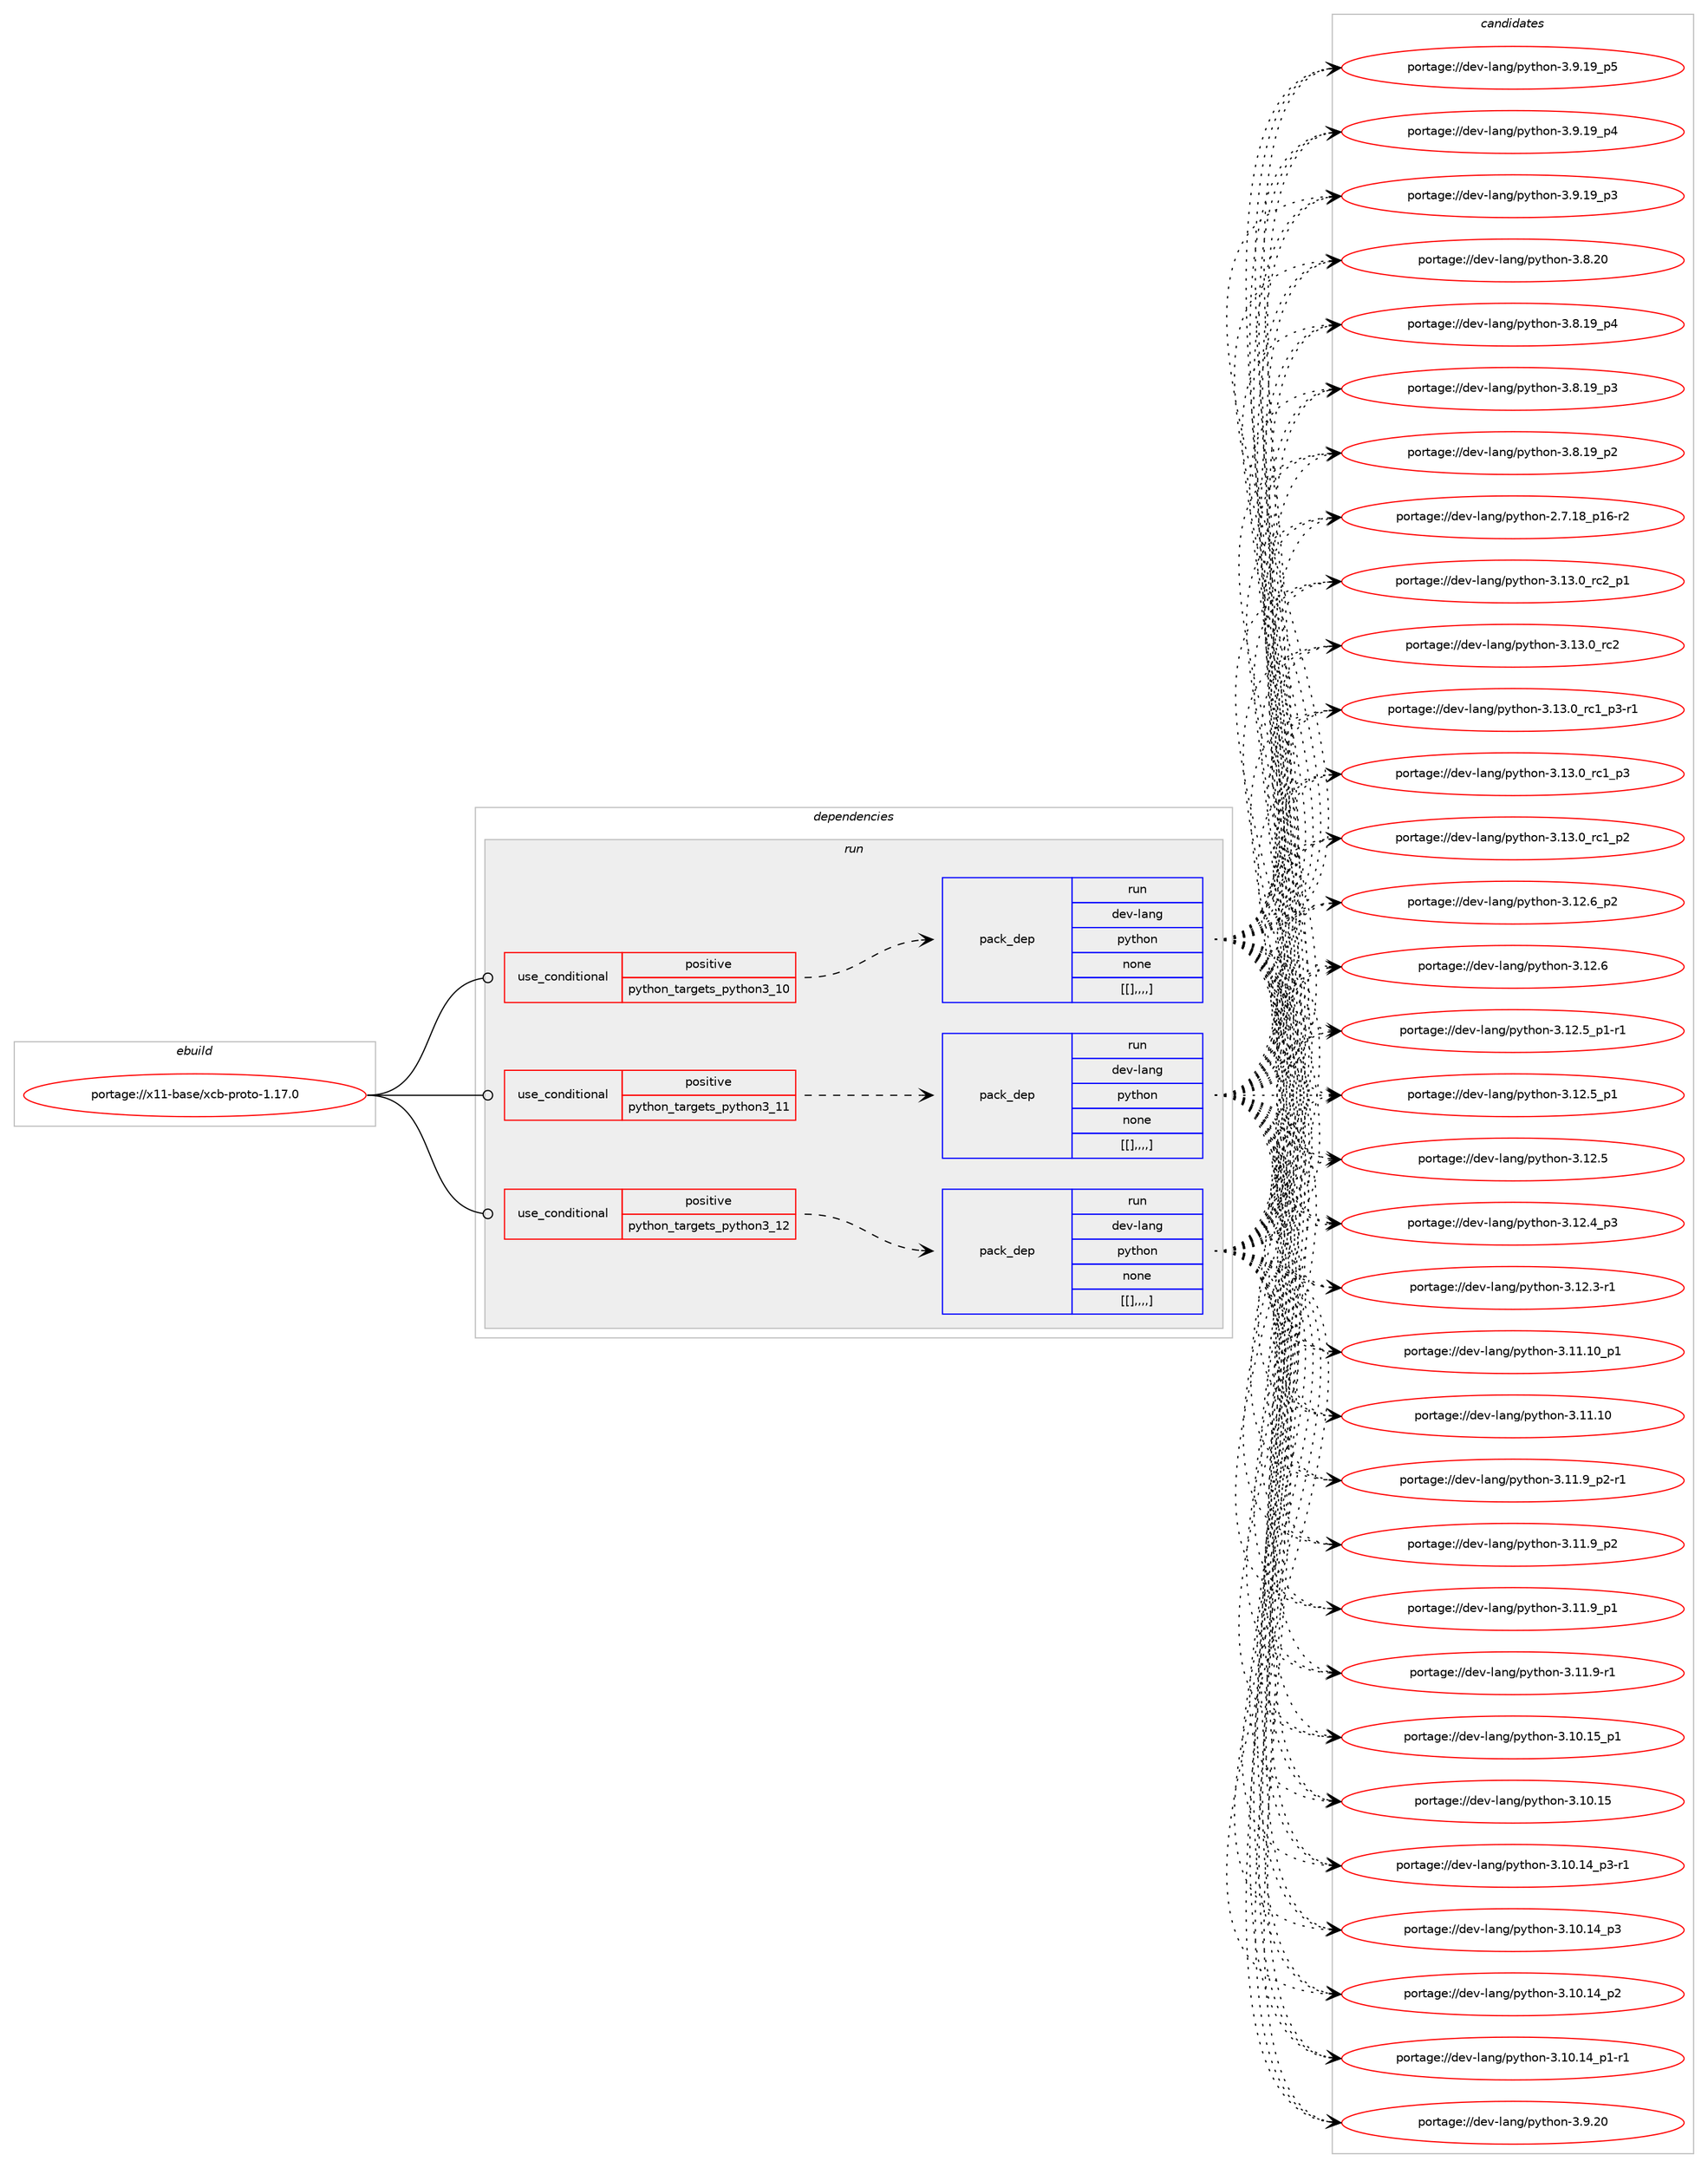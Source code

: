digraph prolog {

# *************
# Graph options
# *************

newrank=true;
concentrate=true;
compound=true;
graph [rankdir=LR,fontname=Helvetica,fontsize=10,ranksep=1.5];#, ranksep=2.5, nodesep=0.2];
edge  [arrowhead=vee];
node  [fontname=Helvetica,fontsize=10];

# **********
# The ebuild
# **********

subgraph cluster_leftcol {
color=gray;
label=<<i>ebuild</i>>;
id [label="portage://x11-base/xcb-proto-1.17.0", color=red, width=4, href="../x11-base/xcb-proto-1.17.0.svg"];
}

# ****************
# The dependencies
# ****************

subgraph cluster_midcol {
color=gray;
label=<<i>dependencies</i>>;
subgraph cluster_compile {
fillcolor="#eeeeee";
style=filled;
label=<<i>compile</i>>;
}
subgraph cluster_compileandrun {
fillcolor="#eeeeee";
style=filled;
label=<<i>compile and run</i>>;
}
subgraph cluster_run {
fillcolor="#eeeeee";
style=filled;
label=<<i>run</i>>;
subgraph cond11588 {
dependency32050 [label=<<TABLE BORDER="0" CELLBORDER="1" CELLSPACING="0" CELLPADDING="4"><TR><TD ROWSPAN="3" CELLPADDING="10">use_conditional</TD></TR><TR><TD>positive</TD></TR><TR><TD>python_targets_python3_10</TD></TR></TABLE>>, shape=none, color=red];
subgraph pack20240 {
dependency32051 [label=<<TABLE BORDER="0" CELLBORDER="1" CELLSPACING="0" CELLPADDING="4" WIDTH="220"><TR><TD ROWSPAN="6" CELLPADDING="30">pack_dep</TD></TR><TR><TD WIDTH="110">run</TD></TR><TR><TD>dev-lang</TD></TR><TR><TD>python</TD></TR><TR><TD>none</TD></TR><TR><TD>[[],,,,]</TD></TR></TABLE>>, shape=none, color=blue];
}
dependency32050:e -> dependency32051:w [weight=20,style="dashed",arrowhead="vee"];
}
id:e -> dependency32050:w [weight=20,style="solid",arrowhead="odot"];
subgraph cond11589 {
dependency32052 [label=<<TABLE BORDER="0" CELLBORDER="1" CELLSPACING="0" CELLPADDING="4"><TR><TD ROWSPAN="3" CELLPADDING="10">use_conditional</TD></TR><TR><TD>positive</TD></TR><TR><TD>python_targets_python3_11</TD></TR></TABLE>>, shape=none, color=red];
subgraph pack20241 {
dependency32053 [label=<<TABLE BORDER="0" CELLBORDER="1" CELLSPACING="0" CELLPADDING="4" WIDTH="220"><TR><TD ROWSPAN="6" CELLPADDING="30">pack_dep</TD></TR><TR><TD WIDTH="110">run</TD></TR><TR><TD>dev-lang</TD></TR><TR><TD>python</TD></TR><TR><TD>none</TD></TR><TR><TD>[[],,,,]</TD></TR></TABLE>>, shape=none, color=blue];
}
dependency32052:e -> dependency32053:w [weight=20,style="dashed",arrowhead="vee"];
}
id:e -> dependency32052:w [weight=20,style="solid",arrowhead="odot"];
subgraph cond11590 {
dependency32054 [label=<<TABLE BORDER="0" CELLBORDER="1" CELLSPACING="0" CELLPADDING="4"><TR><TD ROWSPAN="3" CELLPADDING="10">use_conditional</TD></TR><TR><TD>positive</TD></TR><TR><TD>python_targets_python3_12</TD></TR></TABLE>>, shape=none, color=red];
subgraph pack20242 {
dependency32055 [label=<<TABLE BORDER="0" CELLBORDER="1" CELLSPACING="0" CELLPADDING="4" WIDTH="220"><TR><TD ROWSPAN="6" CELLPADDING="30">pack_dep</TD></TR><TR><TD WIDTH="110">run</TD></TR><TR><TD>dev-lang</TD></TR><TR><TD>python</TD></TR><TR><TD>none</TD></TR><TR><TD>[[],,,,]</TD></TR></TABLE>>, shape=none, color=blue];
}
dependency32054:e -> dependency32055:w [weight=20,style="dashed",arrowhead="vee"];
}
id:e -> dependency32054:w [weight=20,style="solid",arrowhead="odot"];
}
}

# **************
# The candidates
# **************

subgraph cluster_choices {
rank=same;
color=gray;
label=<<i>candidates</i>>;

subgraph choice20240 {
color=black;
nodesep=1;
choice100101118451089711010347112121116104111110455146495146489511499509511249 [label="portage://dev-lang/python-3.13.0_rc2_p1", color=red, width=4,href="../dev-lang/python-3.13.0_rc2_p1.svg"];
choice10010111845108971101034711212111610411111045514649514648951149950 [label="portage://dev-lang/python-3.13.0_rc2", color=red, width=4,href="../dev-lang/python-3.13.0_rc2.svg"];
choice1001011184510897110103471121211161041111104551464951464895114994995112514511449 [label="portage://dev-lang/python-3.13.0_rc1_p3-r1", color=red, width=4,href="../dev-lang/python-3.13.0_rc1_p3-r1.svg"];
choice100101118451089711010347112121116104111110455146495146489511499499511251 [label="portage://dev-lang/python-3.13.0_rc1_p3", color=red, width=4,href="../dev-lang/python-3.13.0_rc1_p3.svg"];
choice100101118451089711010347112121116104111110455146495146489511499499511250 [label="portage://dev-lang/python-3.13.0_rc1_p2", color=red, width=4,href="../dev-lang/python-3.13.0_rc1_p2.svg"];
choice100101118451089711010347112121116104111110455146495046549511250 [label="portage://dev-lang/python-3.12.6_p2", color=red, width=4,href="../dev-lang/python-3.12.6_p2.svg"];
choice10010111845108971101034711212111610411111045514649504654 [label="portage://dev-lang/python-3.12.6", color=red, width=4,href="../dev-lang/python-3.12.6.svg"];
choice1001011184510897110103471121211161041111104551464950465395112494511449 [label="portage://dev-lang/python-3.12.5_p1-r1", color=red, width=4,href="../dev-lang/python-3.12.5_p1-r1.svg"];
choice100101118451089711010347112121116104111110455146495046539511249 [label="portage://dev-lang/python-3.12.5_p1", color=red, width=4,href="../dev-lang/python-3.12.5_p1.svg"];
choice10010111845108971101034711212111610411111045514649504653 [label="portage://dev-lang/python-3.12.5", color=red, width=4,href="../dev-lang/python-3.12.5.svg"];
choice100101118451089711010347112121116104111110455146495046529511251 [label="portage://dev-lang/python-3.12.4_p3", color=red, width=4,href="../dev-lang/python-3.12.4_p3.svg"];
choice100101118451089711010347112121116104111110455146495046514511449 [label="portage://dev-lang/python-3.12.3-r1", color=red, width=4,href="../dev-lang/python-3.12.3-r1.svg"];
choice10010111845108971101034711212111610411111045514649494649489511249 [label="portage://dev-lang/python-3.11.10_p1", color=red, width=4,href="../dev-lang/python-3.11.10_p1.svg"];
choice1001011184510897110103471121211161041111104551464949464948 [label="portage://dev-lang/python-3.11.10", color=red, width=4,href="../dev-lang/python-3.11.10.svg"];
choice1001011184510897110103471121211161041111104551464949465795112504511449 [label="portage://dev-lang/python-3.11.9_p2-r1", color=red, width=4,href="../dev-lang/python-3.11.9_p2-r1.svg"];
choice100101118451089711010347112121116104111110455146494946579511250 [label="portage://dev-lang/python-3.11.9_p2", color=red, width=4,href="../dev-lang/python-3.11.9_p2.svg"];
choice100101118451089711010347112121116104111110455146494946579511249 [label="portage://dev-lang/python-3.11.9_p1", color=red, width=4,href="../dev-lang/python-3.11.9_p1.svg"];
choice100101118451089711010347112121116104111110455146494946574511449 [label="portage://dev-lang/python-3.11.9-r1", color=red, width=4,href="../dev-lang/python-3.11.9-r1.svg"];
choice10010111845108971101034711212111610411111045514649484649539511249 [label="portage://dev-lang/python-3.10.15_p1", color=red, width=4,href="../dev-lang/python-3.10.15_p1.svg"];
choice1001011184510897110103471121211161041111104551464948464953 [label="portage://dev-lang/python-3.10.15", color=red, width=4,href="../dev-lang/python-3.10.15.svg"];
choice100101118451089711010347112121116104111110455146494846495295112514511449 [label="portage://dev-lang/python-3.10.14_p3-r1", color=red, width=4,href="../dev-lang/python-3.10.14_p3-r1.svg"];
choice10010111845108971101034711212111610411111045514649484649529511251 [label="portage://dev-lang/python-3.10.14_p3", color=red, width=4,href="../dev-lang/python-3.10.14_p3.svg"];
choice10010111845108971101034711212111610411111045514649484649529511250 [label="portage://dev-lang/python-3.10.14_p2", color=red, width=4,href="../dev-lang/python-3.10.14_p2.svg"];
choice100101118451089711010347112121116104111110455146494846495295112494511449 [label="portage://dev-lang/python-3.10.14_p1-r1", color=red, width=4,href="../dev-lang/python-3.10.14_p1-r1.svg"];
choice10010111845108971101034711212111610411111045514657465048 [label="portage://dev-lang/python-3.9.20", color=red, width=4,href="../dev-lang/python-3.9.20.svg"];
choice100101118451089711010347112121116104111110455146574649579511253 [label="portage://dev-lang/python-3.9.19_p5", color=red, width=4,href="../dev-lang/python-3.9.19_p5.svg"];
choice100101118451089711010347112121116104111110455146574649579511252 [label="portage://dev-lang/python-3.9.19_p4", color=red, width=4,href="../dev-lang/python-3.9.19_p4.svg"];
choice100101118451089711010347112121116104111110455146574649579511251 [label="portage://dev-lang/python-3.9.19_p3", color=red, width=4,href="../dev-lang/python-3.9.19_p3.svg"];
choice10010111845108971101034711212111610411111045514656465048 [label="portage://dev-lang/python-3.8.20", color=red, width=4,href="../dev-lang/python-3.8.20.svg"];
choice100101118451089711010347112121116104111110455146564649579511252 [label="portage://dev-lang/python-3.8.19_p4", color=red, width=4,href="../dev-lang/python-3.8.19_p4.svg"];
choice100101118451089711010347112121116104111110455146564649579511251 [label="portage://dev-lang/python-3.8.19_p3", color=red, width=4,href="../dev-lang/python-3.8.19_p3.svg"];
choice100101118451089711010347112121116104111110455146564649579511250 [label="portage://dev-lang/python-3.8.19_p2", color=red, width=4,href="../dev-lang/python-3.8.19_p2.svg"];
choice100101118451089711010347112121116104111110455046554649569511249544511450 [label="portage://dev-lang/python-2.7.18_p16-r2", color=red, width=4,href="../dev-lang/python-2.7.18_p16-r2.svg"];
dependency32051:e -> choice100101118451089711010347112121116104111110455146495146489511499509511249:w [style=dotted,weight="100"];
dependency32051:e -> choice10010111845108971101034711212111610411111045514649514648951149950:w [style=dotted,weight="100"];
dependency32051:e -> choice1001011184510897110103471121211161041111104551464951464895114994995112514511449:w [style=dotted,weight="100"];
dependency32051:e -> choice100101118451089711010347112121116104111110455146495146489511499499511251:w [style=dotted,weight="100"];
dependency32051:e -> choice100101118451089711010347112121116104111110455146495146489511499499511250:w [style=dotted,weight="100"];
dependency32051:e -> choice100101118451089711010347112121116104111110455146495046549511250:w [style=dotted,weight="100"];
dependency32051:e -> choice10010111845108971101034711212111610411111045514649504654:w [style=dotted,weight="100"];
dependency32051:e -> choice1001011184510897110103471121211161041111104551464950465395112494511449:w [style=dotted,weight="100"];
dependency32051:e -> choice100101118451089711010347112121116104111110455146495046539511249:w [style=dotted,weight="100"];
dependency32051:e -> choice10010111845108971101034711212111610411111045514649504653:w [style=dotted,weight="100"];
dependency32051:e -> choice100101118451089711010347112121116104111110455146495046529511251:w [style=dotted,weight="100"];
dependency32051:e -> choice100101118451089711010347112121116104111110455146495046514511449:w [style=dotted,weight="100"];
dependency32051:e -> choice10010111845108971101034711212111610411111045514649494649489511249:w [style=dotted,weight="100"];
dependency32051:e -> choice1001011184510897110103471121211161041111104551464949464948:w [style=dotted,weight="100"];
dependency32051:e -> choice1001011184510897110103471121211161041111104551464949465795112504511449:w [style=dotted,weight="100"];
dependency32051:e -> choice100101118451089711010347112121116104111110455146494946579511250:w [style=dotted,weight="100"];
dependency32051:e -> choice100101118451089711010347112121116104111110455146494946579511249:w [style=dotted,weight="100"];
dependency32051:e -> choice100101118451089711010347112121116104111110455146494946574511449:w [style=dotted,weight="100"];
dependency32051:e -> choice10010111845108971101034711212111610411111045514649484649539511249:w [style=dotted,weight="100"];
dependency32051:e -> choice1001011184510897110103471121211161041111104551464948464953:w [style=dotted,weight="100"];
dependency32051:e -> choice100101118451089711010347112121116104111110455146494846495295112514511449:w [style=dotted,weight="100"];
dependency32051:e -> choice10010111845108971101034711212111610411111045514649484649529511251:w [style=dotted,weight="100"];
dependency32051:e -> choice10010111845108971101034711212111610411111045514649484649529511250:w [style=dotted,weight="100"];
dependency32051:e -> choice100101118451089711010347112121116104111110455146494846495295112494511449:w [style=dotted,weight="100"];
dependency32051:e -> choice10010111845108971101034711212111610411111045514657465048:w [style=dotted,weight="100"];
dependency32051:e -> choice100101118451089711010347112121116104111110455146574649579511253:w [style=dotted,weight="100"];
dependency32051:e -> choice100101118451089711010347112121116104111110455146574649579511252:w [style=dotted,weight="100"];
dependency32051:e -> choice100101118451089711010347112121116104111110455146574649579511251:w [style=dotted,weight="100"];
dependency32051:e -> choice10010111845108971101034711212111610411111045514656465048:w [style=dotted,weight="100"];
dependency32051:e -> choice100101118451089711010347112121116104111110455146564649579511252:w [style=dotted,weight="100"];
dependency32051:e -> choice100101118451089711010347112121116104111110455146564649579511251:w [style=dotted,weight="100"];
dependency32051:e -> choice100101118451089711010347112121116104111110455146564649579511250:w [style=dotted,weight="100"];
dependency32051:e -> choice100101118451089711010347112121116104111110455046554649569511249544511450:w [style=dotted,weight="100"];
}
subgraph choice20241 {
color=black;
nodesep=1;
choice100101118451089711010347112121116104111110455146495146489511499509511249 [label="portage://dev-lang/python-3.13.0_rc2_p1", color=red, width=4,href="../dev-lang/python-3.13.0_rc2_p1.svg"];
choice10010111845108971101034711212111610411111045514649514648951149950 [label="portage://dev-lang/python-3.13.0_rc2", color=red, width=4,href="../dev-lang/python-3.13.0_rc2.svg"];
choice1001011184510897110103471121211161041111104551464951464895114994995112514511449 [label="portage://dev-lang/python-3.13.0_rc1_p3-r1", color=red, width=4,href="../dev-lang/python-3.13.0_rc1_p3-r1.svg"];
choice100101118451089711010347112121116104111110455146495146489511499499511251 [label="portage://dev-lang/python-3.13.0_rc1_p3", color=red, width=4,href="../dev-lang/python-3.13.0_rc1_p3.svg"];
choice100101118451089711010347112121116104111110455146495146489511499499511250 [label="portage://dev-lang/python-3.13.0_rc1_p2", color=red, width=4,href="../dev-lang/python-3.13.0_rc1_p2.svg"];
choice100101118451089711010347112121116104111110455146495046549511250 [label="portage://dev-lang/python-3.12.6_p2", color=red, width=4,href="../dev-lang/python-3.12.6_p2.svg"];
choice10010111845108971101034711212111610411111045514649504654 [label="portage://dev-lang/python-3.12.6", color=red, width=4,href="../dev-lang/python-3.12.6.svg"];
choice1001011184510897110103471121211161041111104551464950465395112494511449 [label="portage://dev-lang/python-3.12.5_p1-r1", color=red, width=4,href="../dev-lang/python-3.12.5_p1-r1.svg"];
choice100101118451089711010347112121116104111110455146495046539511249 [label="portage://dev-lang/python-3.12.5_p1", color=red, width=4,href="../dev-lang/python-3.12.5_p1.svg"];
choice10010111845108971101034711212111610411111045514649504653 [label="portage://dev-lang/python-3.12.5", color=red, width=4,href="../dev-lang/python-3.12.5.svg"];
choice100101118451089711010347112121116104111110455146495046529511251 [label="portage://dev-lang/python-3.12.4_p3", color=red, width=4,href="../dev-lang/python-3.12.4_p3.svg"];
choice100101118451089711010347112121116104111110455146495046514511449 [label="portage://dev-lang/python-3.12.3-r1", color=red, width=4,href="../dev-lang/python-3.12.3-r1.svg"];
choice10010111845108971101034711212111610411111045514649494649489511249 [label="portage://dev-lang/python-3.11.10_p1", color=red, width=4,href="../dev-lang/python-3.11.10_p1.svg"];
choice1001011184510897110103471121211161041111104551464949464948 [label="portage://dev-lang/python-3.11.10", color=red, width=4,href="../dev-lang/python-3.11.10.svg"];
choice1001011184510897110103471121211161041111104551464949465795112504511449 [label="portage://dev-lang/python-3.11.9_p2-r1", color=red, width=4,href="../dev-lang/python-3.11.9_p2-r1.svg"];
choice100101118451089711010347112121116104111110455146494946579511250 [label="portage://dev-lang/python-3.11.9_p2", color=red, width=4,href="../dev-lang/python-3.11.9_p2.svg"];
choice100101118451089711010347112121116104111110455146494946579511249 [label="portage://dev-lang/python-3.11.9_p1", color=red, width=4,href="../dev-lang/python-3.11.9_p1.svg"];
choice100101118451089711010347112121116104111110455146494946574511449 [label="portage://dev-lang/python-3.11.9-r1", color=red, width=4,href="../dev-lang/python-3.11.9-r1.svg"];
choice10010111845108971101034711212111610411111045514649484649539511249 [label="portage://dev-lang/python-3.10.15_p1", color=red, width=4,href="../dev-lang/python-3.10.15_p1.svg"];
choice1001011184510897110103471121211161041111104551464948464953 [label="portage://dev-lang/python-3.10.15", color=red, width=4,href="../dev-lang/python-3.10.15.svg"];
choice100101118451089711010347112121116104111110455146494846495295112514511449 [label="portage://dev-lang/python-3.10.14_p3-r1", color=red, width=4,href="../dev-lang/python-3.10.14_p3-r1.svg"];
choice10010111845108971101034711212111610411111045514649484649529511251 [label="portage://dev-lang/python-3.10.14_p3", color=red, width=4,href="../dev-lang/python-3.10.14_p3.svg"];
choice10010111845108971101034711212111610411111045514649484649529511250 [label="portage://dev-lang/python-3.10.14_p2", color=red, width=4,href="../dev-lang/python-3.10.14_p2.svg"];
choice100101118451089711010347112121116104111110455146494846495295112494511449 [label="portage://dev-lang/python-3.10.14_p1-r1", color=red, width=4,href="../dev-lang/python-3.10.14_p1-r1.svg"];
choice10010111845108971101034711212111610411111045514657465048 [label="portage://dev-lang/python-3.9.20", color=red, width=4,href="../dev-lang/python-3.9.20.svg"];
choice100101118451089711010347112121116104111110455146574649579511253 [label="portage://dev-lang/python-3.9.19_p5", color=red, width=4,href="../dev-lang/python-3.9.19_p5.svg"];
choice100101118451089711010347112121116104111110455146574649579511252 [label="portage://dev-lang/python-3.9.19_p4", color=red, width=4,href="../dev-lang/python-3.9.19_p4.svg"];
choice100101118451089711010347112121116104111110455146574649579511251 [label="portage://dev-lang/python-3.9.19_p3", color=red, width=4,href="../dev-lang/python-3.9.19_p3.svg"];
choice10010111845108971101034711212111610411111045514656465048 [label="portage://dev-lang/python-3.8.20", color=red, width=4,href="../dev-lang/python-3.8.20.svg"];
choice100101118451089711010347112121116104111110455146564649579511252 [label="portage://dev-lang/python-3.8.19_p4", color=red, width=4,href="../dev-lang/python-3.8.19_p4.svg"];
choice100101118451089711010347112121116104111110455146564649579511251 [label="portage://dev-lang/python-3.8.19_p3", color=red, width=4,href="../dev-lang/python-3.8.19_p3.svg"];
choice100101118451089711010347112121116104111110455146564649579511250 [label="portage://dev-lang/python-3.8.19_p2", color=red, width=4,href="../dev-lang/python-3.8.19_p2.svg"];
choice100101118451089711010347112121116104111110455046554649569511249544511450 [label="portage://dev-lang/python-2.7.18_p16-r2", color=red, width=4,href="../dev-lang/python-2.7.18_p16-r2.svg"];
dependency32053:e -> choice100101118451089711010347112121116104111110455146495146489511499509511249:w [style=dotted,weight="100"];
dependency32053:e -> choice10010111845108971101034711212111610411111045514649514648951149950:w [style=dotted,weight="100"];
dependency32053:e -> choice1001011184510897110103471121211161041111104551464951464895114994995112514511449:w [style=dotted,weight="100"];
dependency32053:e -> choice100101118451089711010347112121116104111110455146495146489511499499511251:w [style=dotted,weight="100"];
dependency32053:e -> choice100101118451089711010347112121116104111110455146495146489511499499511250:w [style=dotted,weight="100"];
dependency32053:e -> choice100101118451089711010347112121116104111110455146495046549511250:w [style=dotted,weight="100"];
dependency32053:e -> choice10010111845108971101034711212111610411111045514649504654:w [style=dotted,weight="100"];
dependency32053:e -> choice1001011184510897110103471121211161041111104551464950465395112494511449:w [style=dotted,weight="100"];
dependency32053:e -> choice100101118451089711010347112121116104111110455146495046539511249:w [style=dotted,weight="100"];
dependency32053:e -> choice10010111845108971101034711212111610411111045514649504653:w [style=dotted,weight="100"];
dependency32053:e -> choice100101118451089711010347112121116104111110455146495046529511251:w [style=dotted,weight="100"];
dependency32053:e -> choice100101118451089711010347112121116104111110455146495046514511449:w [style=dotted,weight="100"];
dependency32053:e -> choice10010111845108971101034711212111610411111045514649494649489511249:w [style=dotted,weight="100"];
dependency32053:e -> choice1001011184510897110103471121211161041111104551464949464948:w [style=dotted,weight="100"];
dependency32053:e -> choice1001011184510897110103471121211161041111104551464949465795112504511449:w [style=dotted,weight="100"];
dependency32053:e -> choice100101118451089711010347112121116104111110455146494946579511250:w [style=dotted,weight="100"];
dependency32053:e -> choice100101118451089711010347112121116104111110455146494946579511249:w [style=dotted,weight="100"];
dependency32053:e -> choice100101118451089711010347112121116104111110455146494946574511449:w [style=dotted,weight="100"];
dependency32053:e -> choice10010111845108971101034711212111610411111045514649484649539511249:w [style=dotted,weight="100"];
dependency32053:e -> choice1001011184510897110103471121211161041111104551464948464953:w [style=dotted,weight="100"];
dependency32053:e -> choice100101118451089711010347112121116104111110455146494846495295112514511449:w [style=dotted,weight="100"];
dependency32053:e -> choice10010111845108971101034711212111610411111045514649484649529511251:w [style=dotted,weight="100"];
dependency32053:e -> choice10010111845108971101034711212111610411111045514649484649529511250:w [style=dotted,weight="100"];
dependency32053:e -> choice100101118451089711010347112121116104111110455146494846495295112494511449:w [style=dotted,weight="100"];
dependency32053:e -> choice10010111845108971101034711212111610411111045514657465048:w [style=dotted,weight="100"];
dependency32053:e -> choice100101118451089711010347112121116104111110455146574649579511253:w [style=dotted,weight="100"];
dependency32053:e -> choice100101118451089711010347112121116104111110455146574649579511252:w [style=dotted,weight="100"];
dependency32053:e -> choice100101118451089711010347112121116104111110455146574649579511251:w [style=dotted,weight="100"];
dependency32053:e -> choice10010111845108971101034711212111610411111045514656465048:w [style=dotted,weight="100"];
dependency32053:e -> choice100101118451089711010347112121116104111110455146564649579511252:w [style=dotted,weight="100"];
dependency32053:e -> choice100101118451089711010347112121116104111110455146564649579511251:w [style=dotted,weight="100"];
dependency32053:e -> choice100101118451089711010347112121116104111110455146564649579511250:w [style=dotted,weight="100"];
dependency32053:e -> choice100101118451089711010347112121116104111110455046554649569511249544511450:w [style=dotted,weight="100"];
}
subgraph choice20242 {
color=black;
nodesep=1;
choice100101118451089711010347112121116104111110455146495146489511499509511249 [label="portage://dev-lang/python-3.13.0_rc2_p1", color=red, width=4,href="../dev-lang/python-3.13.0_rc2_p1.svg"];
choice10010111845108971101034711212111610411111045514649514648951149950 [label="portage://dev-lang/python-3.13.0_rc2", color=red, width=4,href="../dev-lang/python-3.13.0_rc2.svg"];
choice1001011184510897110103471121211161041111104551464951464895114994995112514511449 [label="portage://dev-lang/python-3.13.0_rc1_p3-r1", color=red, width=4,href="../dev-lang/python-3.13.0_rc1_p3-r1.svg"];
choice100101118451089711010347112121116104111110455146495146489511499499511251 [label="portage://dev-lang/python-3.13.0_rc1_p3", color=red, width=4,href="../dev-lang/python-3.13.0_rc1_p3.svg"];
choice100101118451089711010347112121116104111110455146495146489511499499511250 [label="portage://dev-lang/python-3.13.0_rc1_p2", color=red, width=4,href="../dev-lang/python-3.13.0_rc1_p2.svg"];
choice100101118451089711010347112121116104111110455146495046549511250 [label="portage://dev-lang/python-3.12.6_p2", color=red, width=4,href="../dev-lang/python-3.12.6_p2.svg"];
choice10010111845108971101034711212111610411111045514649504654 [label="portage://dev-lang/python-3.12.6", color=red, width=4,href="../dev-lang/python-3.12.6.svg"];
choice1001011184510897110103471121211161041111104551464950465395112494511449 [label="portage://dev-lang/python-3.12.5_p1-r1", color=red, width=4,href="../dev-lang/python-3.12.5_p1-r1.svg"];
choice100101118451089711010347112121116104111110455146495046539511249 [label="portage://dev-lang/python-3.12.5_p1", color=red, width=4,href="../dev-lang/python-3.12.5_p1.svg"];
choice10010111845108971101034711212111610411111045514649504653 [label="portage://dev-lang/python-3.12.5", color=red, width=4,href="../dev-lang/python-3.12.5.svg"];
choice100101118451089711010347112121116104111110455146495046529511251 [label="portage://dev-lang/python-3.12.4_p3", color=red, width=4,href="../dev-lang/python-3.12.4_p3.svg"];
choice100101118451089711010347112121116104111110455146495046514511449 [label="portage://dev-lang/python-3.12.3-r1", color=red, width=4,href="../dev-lang/python-3.12.3-r1.svg"];
choice10010111845108971101034711212111610411111045514649494649489511249 [label="portage://dev-lang/python-3.11.10_p1", color=red, width=4,href="../dev-lang/python-3.11.10_p1.svg"];
choice1001011184510897110103471121211161041111104551464949464948 [label="portage://dev-lang/python-3.11.10", color=red, width=4,href="../dev-lang/python-3.11.10.svg"];
choice1001011184510897110103471121211161041111104551464949465795112504511449 [label="portage://dev-lang/python-3.11.9_p2-r1", color=red, width=4,href="../dev-lang/python-3.11.9_p2-r1.svg"];
choice100101118451089711010347112121116104111110455146494946579511250 [label="portage://dev-lang/python-3.11.9_p2", color=red, width=4,href="../dev-lang/python-3.11.9_p2.svg"];
choice100101118451089711010347112121116104111110455146494946579511249 [label="portage://dev-lang/python-3.11.9_p1", color=red, width=4,href="../dev-lang/python-3.11.9_p1.svg"];
choice100101118451089711010347112121116104111110455146494946574511449 [label="portage://dev-lang/python-3.11.9-r1", color=red, width=4,href="../dev-lang/python-3.11.9-r1.svg"];
choice10010111845108971101034711212111610411111045514649484649539511249 [label="portage://dev-lang/python-3.10.15_p1", color=red, width=4,href="../dev-lang/python-3.10.15_p1.svg"];
choice1001011184510897110103471121211161041111104551464948464953 [label="portage://dev-lang/python-3.10.15", color=red, width=4,href="../dev-lang/python-3.10.15.svg"];
choice100101118451089711010347112121116104111110455146494846495295112514511449 [label="portage://dev-lang/python-3.10.14_p3-r1", color=red, width=4,href="../dev-lang/python-3.10.14_p3-r1.svg"];
choice10010111845108971101034711212111610411111045514649484649529511251 [label="portage://dev-lang/python-3.10.14_p3", color=red, width=4,href="../dev-lang/python-3.10.14_p3.svg"];
choice10010111845108971101034711212111610411111045514649484649529511250 [label="portage://dev-lang/python-3.10.14_p2", color=red, width=4,href="../dev-lang/python-3.10.14_p2.svg"];
choice100101118451089711010347112121116104111110455146494846495295112494511449 [label="portage://dev-lang/python-3.10.14_p1-r1", color=red, width=4,href="../dev-lang/python-3.10.14_p1-r1.svg"];
choice10010111845108971101034711212111610411111045514657465048 [label="portage://dev-lang/python-3.9.20", color=red, width=4,href="../dev-lang/python-3.9.20.svg"];
choice100101118451089711010347112121116104111110455146574649579511253 [label="portage://dev-lang/python-3.9.19_p5", color=red, width=4,href="../dev-lang/python-3.9.19_p5.svg"];
choice100101118451089711010347112121116104111110455146574649579511252 [label="portage://dev-lang/python-3.9.19_p4", color=red, width=4,href="../dev-lang/python-3.9.19_p4.svg"];
choice100101118451089711010347112121116104111110455146574649579511251 [label="portage://dev-lang/python-3.9.19_p3", color=red, width=4,href="../dev-lang/python-3.9.19_p3.svg"];
choice10010111845108971101034711212111610411111045514656465048 [label="portage://dev-lang/python-3.8.20", color=red, width=4,href="../dev-lang/python-3.8.20.svg"];
choice100101118451089711010347112121116104111110455146564649579511252 [label="portage://dev-lang/python-3.8.19_p4", color=red, width=4,href="../dev-lang/python-3.8.19_p4.svg"];
choice100101118451089711010347112121116104111110455146564649579511251 [label="portage://dev-lang/python-3.8.19_p3", color=red, width=4,href="../dev-lang/python-3.8.19_p3.svg"];
choice100101118451089711010347112121116104111110455146564649579511250 [label="portage://dev-lang/python-3.8.19_p2", color=red, width=4,href="../dev-lang/python-3.8.19_p2.svg"];
choice100101118451089711010347112121116104111110455046554649569511249544511450 [label="portage://dev-lang/python-2.7.18_p16-r2", color=red, width=4,href="../dev-lang/python-2.7.18_p16-r2.svg"];
dependency32055:e -> choice100101118451089711010347112121116104111110455146495146489511499509511249:w [style=dotted,weight="100"];
dependency32055:e -> choice10010111845108971101034711212111610411111045514649514648951149950:w [style=dotted,weight="100"];
dependency32055:e -> choice1001011184510897110103471121211161041111104551464951464895114994995112514511449:w [style=dotted,weight="100"];
dependency32055:e -> choice100101118451089711010347112121116104111110455146495146489511499499511251:w [style=dotted,weight="100"];
dependency32055:e -> choice100101118451089711010347112121116104111110455146495146489511499499511250:w [style=dotted,weight="100"];
dependency32055:e -> choice100101118451089711010347112121116104111110455146495046549511250:w [style=dotted,weight="100"];
dependency32055:e -> choice10010111845108971101034711212111610411111045514649504654:w [style=dotted,weight="100"];
dependency32055:e -> choice1001011184510897110103471121211161041111104551464950465395112494511449:w [style=dotted,weight="100"];
dependency32055:e -> choice100101118451089711010347112121116104111110455146495046539511249:w [style=dotted,weight="100"];
dependency32055:e -> choice10010111845108971101034711212111610411111045514649504653:w [style=dotted,weight="100"];
dependency32055:e -> choice100101118451089711010347112121116104111110455146495046529511251:w [style=dotted,weight="100"];
dependency32055:e -> choice100101118451089711010347112121116104111110455146495046514511449:w [style=dotted,weight="100"];
dependency32055:e -> choice10010111845108971101034711212111610411111045514649494649489511249:w [style=dotted,weight="100"];
dependency32055:e -> choice1001011184510897110103471121211161041111104551464949464948:w [style=dotted,weight="100"];
dependency32055:e -> choice1001011184510897110103471121211161041111104551464949465795112504511449:w [style=dotted,weight="100"];
dependency32055:e -> choice100101118451089711010347112121116104111110455146494946579511250:w [style=dotted,weight="100"];
dependency32055:e -> choice100101118451089711010347112121116104111110455146494946579511249:w [style=dotted,weight="100"];
dependency32055:e -> choice100101118451089711010347112121116104111110455146494946574511449:w [style=dotted,weight="100"];
dependency32055:e -> choice10010111845108971101034711212111610411111045514649484649539511249:w [style=dotted,weight="100"];
dependency32055:e -> choice1001011184510897110103471121211161041111104551464948464953:w [style=dotted,weight="100"];
dependency32055:e -> choice100101118451089711010347112121116104111110455146494846495295112514511449:w [style=dotted,weight="100"];
dependency32055:e -> choice10010111845108971101034711212111610411111045514649484649529511251:w [style=dotted,weight="100"];
dependency32055:e -> choice10010111845108971101034711212111610411111045514649484649529511250:w [style=dotted,weight="100"];
dependency32055:e -> choice100101118451089711010347112121116104111110455146494846495295112494511449:w [style=dotted,weight="100"];
dependency32055:e -> choice10010111845108971101034711212111610411111045514657465048:w [style=dotted,weight="100"];
dependency32055:e -> choice100101118451089711010347112121116104111110455146574649579511253:w [style=dotted,weight="100"];
dependency32055:e -> choice100101118451089711010347112121116104111110455146574649579511252:w [style=dotted,weight="100"];
dependency32055:e -> choice100101118451089711010347112121116104111110455146574649579511251:w [style=dotted,weight="100"];
dependency32055:e -> choice10010111845108971101034711212111610411111045514656465048:w [style=dotted,weight="100"];
dependency32055:e -> choice100101118451089711010347112121116104111110455146564649579511252:w [style=dotted,weight="100"];
dependency32055:e -> choice100101118451089711010347112121116104111110455146564649579511251:w [style=dotted,weight="100"];
dependency32055:e -> choice100101118451089711010347112121116104111110455146564649579511250:w [style=dotted,weight="100"];
dependency32055:e -> choice100101118451089711010347112121116104111110455046554649569511249544511450:w [style=dotted,weight="100"];
}
}

}
